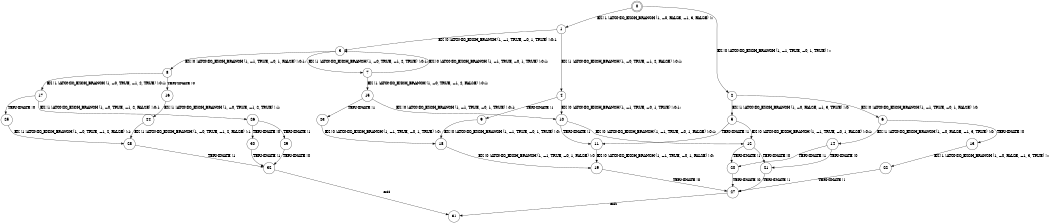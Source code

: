 digraph BCG {
size = "7, 10.5";
center = TRUE;
node [shape = circle];
0 [peripheries = 2];
0 -> 1 [label = "EX !1 !ATOMIC_EXCH_BRANCH (1, +0, FALSE, +1, 3, FALSE) !::"];
0 -> 2 [label = "EX !0 !ATOMIC_EXCH_BRANCH (1, +1, TRUE, +0, 1, TRUE) !::"];
1 -> 3 [label = "EX !0 !ATOMIC_EXCH_BRANCH (1, +1, TRUE, +0, 1, TRUE) !:0:1:"];
1 -> 4 [label = "EX !1 !ATOMIC_EXCH_BRANCH (1, +0, TRUE, +1, 2, FALSE) !:0:1:"];
2 -> 5 [label = "EX !1 !ATOMIC_EXCH_BRANCH (1, +0, FALSE, +1, 3, TRUE) !:0:"];
2 -> 6 [label = "EX !0 !ATOMIC_EXCH_BRANCH (1, +1, TRUE, +0, 1, FALSE) !:0:"];
3 -> 7 [label = "EX !1 !ATOMIC_EXCH_BRANCH (1, +0, TRUE, +1, 2, TRUE) !:0:1:"];
3 -> 8 [label = "EX !0 !ATOMIC_EXCH_BRANCH (1, +1, TRUE, +0, 1, FALSE) !:0:1:"];
4 -> 9 [label = "TERMINATE !1"];
4 -> 10 [label = "EX !0 !ATOMIC_EXCH_BRANCH (1, +1, TRUE, +0, 1, TRUE) !:0:1:"];
5 -> 11 [label = "TERMINATE !1"];
5 -> 12 [label = "EX !0 !ATOMIC_EXCH_BRANCH (1, +1, TRUE, +0, 1, FALSE) !:0:1:"];
6 -> 13 [label = "TERMINATE !0"];
6 -> 14 [label = "EX !1 !ATOMIC_EXCH_BRANCH (1, +0, FALSE, +1, 3, TRUE) !:0:"];
7 -> 15 [label = "EX !1 !ATOMIC_EXCH_BRANCH (1, +0, TRUE, +1, 2, FALSE) !:0:1:"];
7 -> 3 [label = "EX !0 !ATOMIC_EXCH_BRANCH (1, +1, TRUE, +0, 1, TRUE) !:0:1:"];
8 -> 16 [label = "TERMINATE !0"];
8 -> 17 [label = "EX !1 !ATOMIC_EXCH_BRANCH (1, +0, TRUE, +1, 2, TRUE) !:0:1:"];
9 -> 18 [label = "EX !0 !ATOMIC_EXCH_BRANCH (1, +1, TRUE, +0, 1, TRUE) !:0:"];
10 -> 11 [label = "TERMINATE !1"];
10 -> 12 [label = "EX !0 !ATOMIC_EXCH_BRANCH (1, +1, TRUE, +0, 1, FALSE) !:0:1:"];
11 -> 19 [label = "EX !0 !ATOMIC_EXCH_BRANCH (1, +1, TRUE, +0, 1, FALSE) !:0:"];
12 -> 20 [label = "TERMINATE !1"];
12 -> 21 [label = "TERMINATE !0"];
13 -> 22 [label = "EX !1 !ATOMIC_EXCH_BRANCH (1, +0, FALSE, +1, 3, TRUE) !::"];
14 -> 20 [label = "TERMINATE !1"];
14 -> 21 [label = "TERMINATE !0"];
15 -> 23 [label = "TERMINATE !1"];
15 -> 10 [label = "EX !0 !ATOMIC_EXCH_BRANCH (1, +1, TRUE, +0, 1, TRUE) !:0:1:"];
16 -> 24 [label = "EX !1 !ATOMIC_EXCH_BRANCH (1, +0, TRUE, +1, 2, TRUE) !:1:"];
17 -> 25 [label = "TERMINATE !0"];
17 -> 26 [label = "EX !1 !ATOMIC_EXCH_BRANCH (1, +0, TRUE, +1, 2, FALSE) !:0:1:"];
18 -> 19 [label = "EX !0 !ATOMIC_EXCH_BRANCH (1, +1, TRUE, +0, 1, FALSE) !:0:"];
19 -> 27 [label = "TERMINATE !0"];
20 -> 27 [label = "TERMINATE !0"];
21 -> 27 [label = "TERMINATE !1"];
22 -> 27 [label = "TERMINATE !1"];
23 -> 18 [label = "EX !0 !ATOMIC_EXCH_BRANCH (1, +1, TRUE, +0, 1, TRUE) !:0:"];
24 -> 28 [label = "EX !1 !ATOMIC_EXCH_BRANCH (1, +0, TRUE, +1, 2, FALSE) !:1:"];
25 -> 28 [label = "EX !1 !ATOMIC_EXCH_BRANCH (1, +0, TRUE, +1, 2, FALSE) !:1:"];
26 -> 29 [label = "TERMINATE !1"];
26 -> 30 [label = "TERMINATE !0"];
27 -> 31 [label = "exit"];
28 -> 32 [label = "TERMINATE !1"];
29 -> 32 [label = "TERMINATE !0"];
30 -> 32 [label = "TERMINATE !1"];
32 -> 31 [label = "exit"];
}
